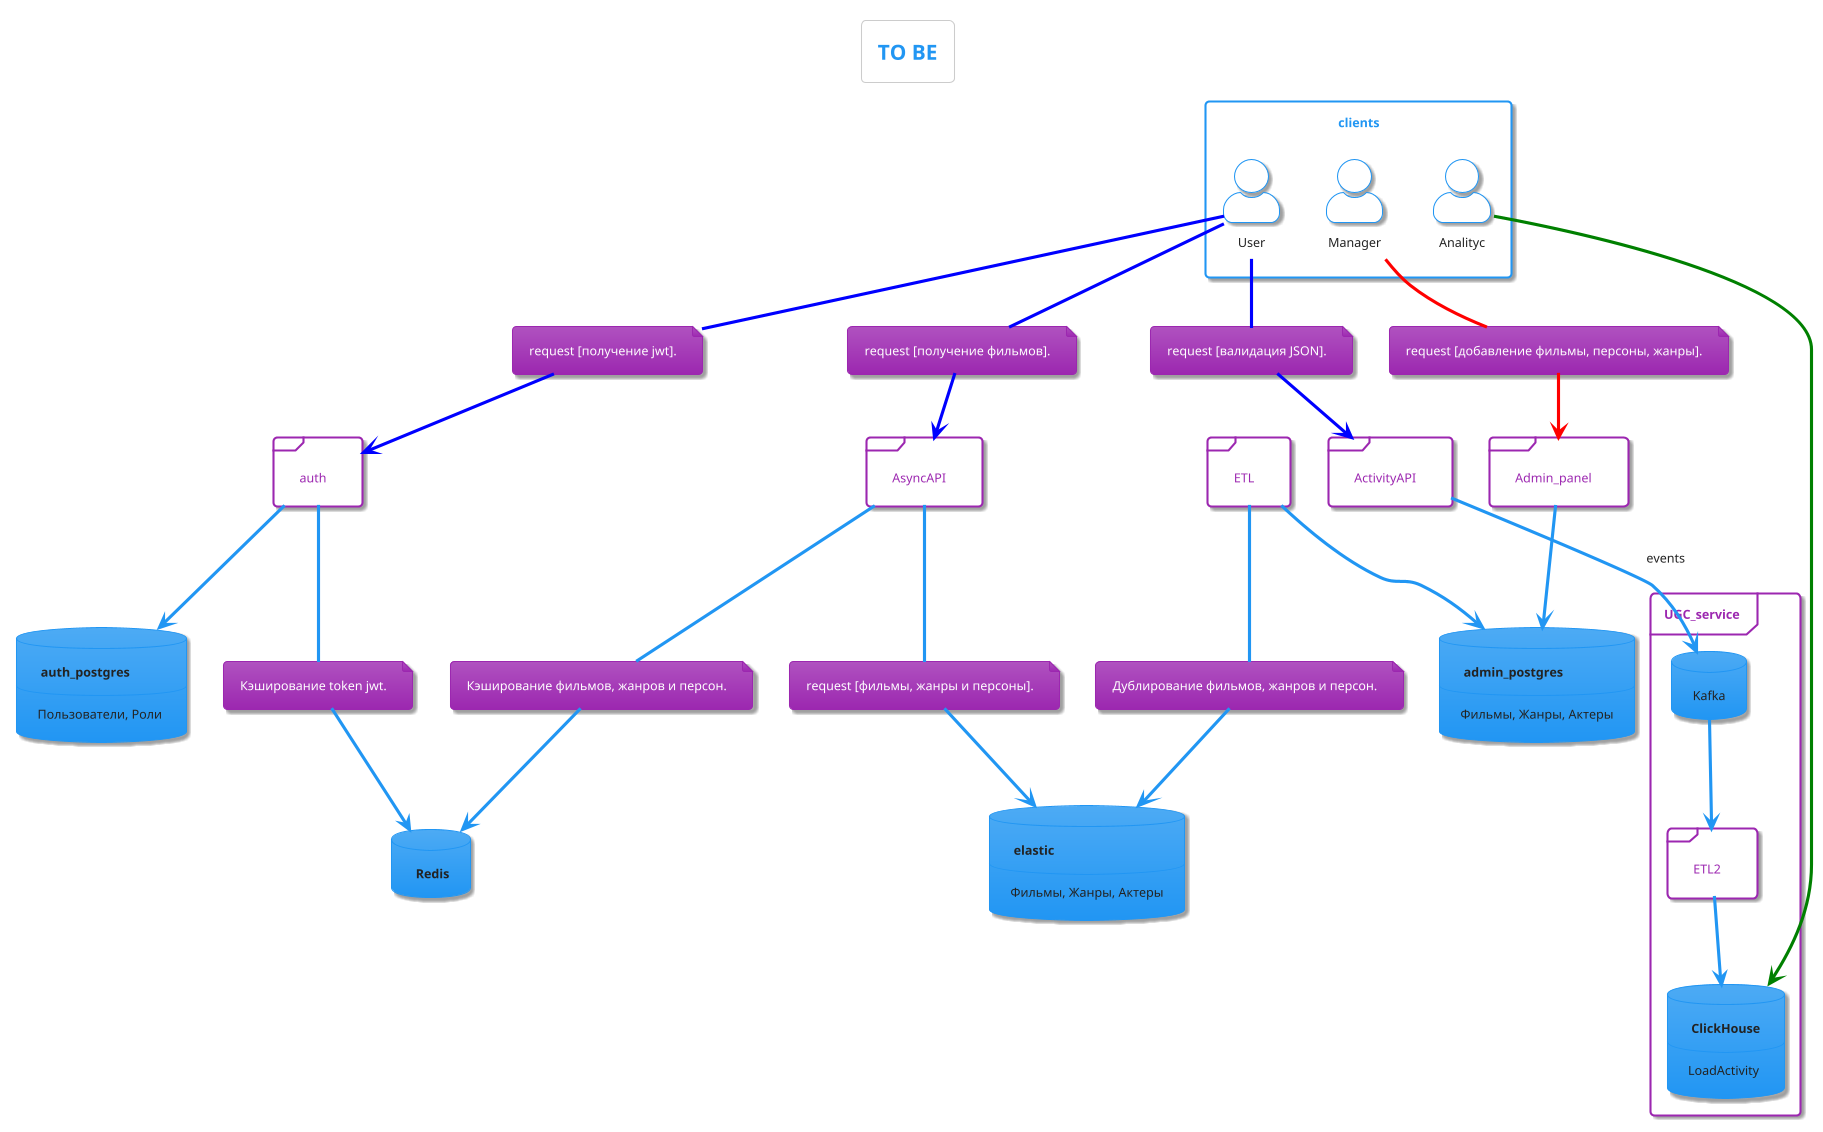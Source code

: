 @startuml to_be
!theme materia
skinparam actorStyle awesome
skinparam packageStyle rectangle

title TO BE


package clients{
    actor Analityc#White
    actor User#White
    actor Manager#White
}

database admin_postgres[
    <b> admin_postgres
    ____
    Фильмы, Жанры, Актеры
]
database auth_postgres [
    <b> auth_postgres 
    ____
    Пользователи, Роли 
]
database elastic[
    <b> elastic
    ____
    Фильмы, Жанры, Актеры
]
database Redis[
    <b> Redis
]

note "Кэширование фильмов, жанров и персон." as N1
note "Кэширование token jwt." as N2
note "Дублирование фильмов, жанров и персон." as N3
note "request [фильмы, жанры и персоны]." as N4
note "request [получение jwt]." as N5
note "request [добавление фильмы, персоны, жанры]." as N6
note "request [получение фильмов]." as N7
note "request [валидация JSON]." as N8

User -- N5#blue 
N5 --> auth#blue

User -- N8#blue 
N8 --> ActivityAPI#blue

Manager -- N6#red
N6 --> Admin_panel#red

User -- N7#blue
N7 --> AsyncAPI#blue

Admin_panel --> admin_postgres
auth --> auth_postgres
ETL --> admin_postgres


AsyncAPI -- N1
N1 --> Redis

auth -- N2
N2 --> Redis

ETL --N3
N3 --> elastic

AsyncAPI -- N4
N4 --> elastic

frame auth{
}

frame Admin_panel {             
}

frame ETL {    
}
frame AsyncAPI {    
}

frame UGC_service {
    database Kafka
    database ClickHouse[
        <b> ClickHouse 
        ____
        LoadActivity 
    ]

    Analityc --> ClickHouse#green
    ETL2 --> ClickHouse
    Kafka --> ETL2
    ActivityAPI --> Kafka:events

    frame ActivityAPI{

    }
    frame ETL2 {    
    }
}

@enduml